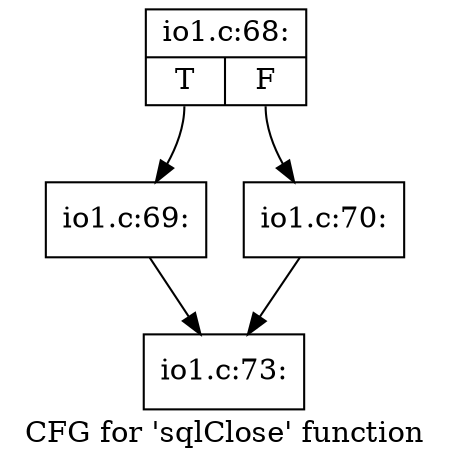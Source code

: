 digraph "CFG for 'sqlClose' function" {
	label="CFG for 'sqlClose' function";

	Node0x481a3c0 [shape=record,label="{io1.c:68:|{<s0>T|<s1>F}}"];
	Node0x481a3c0:s0 -> Node0x4818930;
	Node0x481a3c0:s1 -> Node0x4818980;
	Node0x4818930 [shape=record,label="{io1.c:69:}"];
	Node0x4818930 -> Node0x481b620;
	Node0x4818980 [shape=record,label="{io1.c:70:}"];
	Node0x4818980 -> Node0x481b620;
	Node0x481b620 [shape=record,label="{io1.c:73:}"];
}
